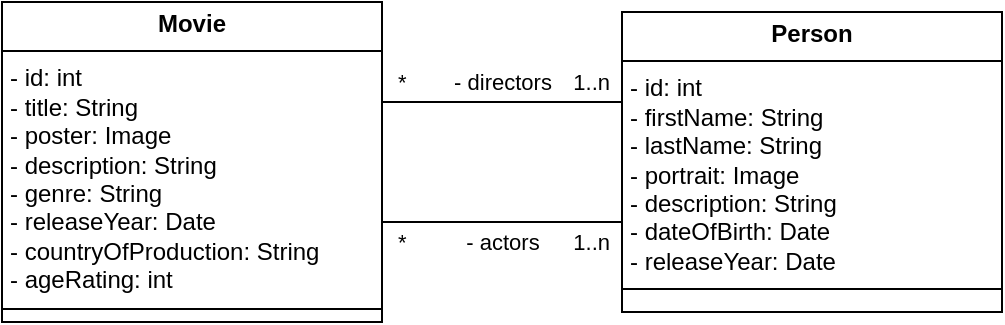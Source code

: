 <mxfile version="27.0.9">
  <diagram name="Page-1" id="mPRS2LSYTp-3yB5t3_2v">
    <mxGraphModel dx="677" dy="448" grid="0" gridSize="10" guides="1" tooltips="1" connect="1" arrows="1" fold="1" page="1" pageScale="1" pageWidth="827" pageHeight="1169" math="0" shadow="0">
      <root>
        <mxCell id="0" />
        <mxCell id="1" parent="0" />
        <mxCell id="gEqkEuhPKTjkz4cQfdiY-14" style="edgeStyle=orthogonalEdgeStyle;rounded=0;orthogonalLoop=1;jettySize=auto;html=1;endArrow=none;startFill=0;" edge="1" parent="1" source="gEqkEuhPKTjkz4cQfdiY-1" target="gEqkEuhPKTjkz4cQfdiY-2">
          <mxGeometry relative="1" as="geometry">
            <Array as="points">
              <mxPoint x="390" y="230" />
              <mxPoint x="390" y="230" />
            </Array>
          </mxGeometry>
        </mxCell>
        <mxCell id="gEqkEuhPKTjkz4cQfdiY-17" value="- directors" style="edgeLabel;html=1;align=center;verticalAlign=middle;resizable=0;points=[];" vertex="1" connectable="0" parent="gEqkEuhPKTjkz4cQfdiY-14">
          <mxGeometry y="10" relative="1" as="geometry">
            <mxPoint as="offset" />
          </mxGeometry>
        </mxCell>
        <mxCell id="gEqkEuhPKTjkz4cQfdiY-21" value="1..n" style="edgeLabel;html=1;align=right;verticalAlign=middle;resizable=0;points=[];" vertex="1" connectable="0" parent="gEqkEuhPKTjkz4cQfdiY-14">
          <mxGeometry x="0.9" y="10" relative="1" as="geometry">
            <mxPoint as="offset" />
          </mxGeometry>
        </mxCell>
        <mxCell id="gEqkEuhPKTjkz4cQfdiY-22" value="*" style="edgeLabel;html=1;align=left;verticalAlign=middle;resizable=0;points=[];" vertex="1" connectable="0" parent="gEqkEuhPKTjkz4cQfdiY-14">
          <mxGeometry x="-0.9" y="10" relative="1" as="geometry">
            <mxPoint as="offset" />
          </mxGeometry>
        </mxCell>
        <mxCell id="gEqkEuhPKTjkz4cQfdiY-15" style="edgeStyle=orthogonalEdgeStyle;rounded=0;orthogonalLoop=1;jettySize=auto;html=1;endArrow=none;startFill=0;" edge="1" parent="1" source="gEqkEuhPKTjkz4cQfdiY-1" target="gEqkEuhPKTjkz4cQfdiY-2">
          <mxGeometry relative="1" as="geometry">
            <Array as="points">
              <mxPoint x="380" y="290" />
              <mxPoint x="380" y="290" />
            </Array>
          </mxGeometry>
        </mxCell>
        <mxCell id="gEqkEuhPKTjkz4cQfdiY-18" value="- actors" style="edgeLabel;html=1;align=center;verticalAlign=middle;resizable=0;points=[];" vertex="1" connectable="0" parent="gEqkEuhPKTjkz4cQfdiY-15">
          <mxGeometry y="-10" relative="1" as="geometry">
            <mxPoint as="offset" />
          </mxGeometry>
        </mxCell>
        <mxCell id="gEqkEuhPKTjkz4cQfdiY-19" value="*" style="edgeLabel;html=1;align=left;verticalAlign=middle;resizable=0;points=[];" vertex="1" connectable="0" parent="gEqkEuhPKTjkz4cQfdiY-15">
          <mxGeometry x="-0.9" y="-10" relative="1" as="geometry">
            <mxPoint as="offset" />
          </mxGeometry>
        </mxCell>
        <mxCell id="gEqkEuhPKTjkz4cQfdiY-20" value="1..n" style="edgeLabel;html=1;align=right;verticalAlign=middle;resizable=0;points=[];" vertex="1" connectable="0" parent="gEqkEuhPKTjkz4cQfdiY-15">
          <mxGeometry x="0.9" y="-10" relative="1" as="geometry">
            <mxPoint as="offset" />
          </mxGeometry>
        </mxCell>
        <mxCell id="gEqkEuhPKTjkz4cQfdiY-1" value="&lt;p style=&quot;margin:0px;margin-top:4px;text-align:center;&quot;&gt;&lt;b&gt;Movie&lt;/b&gt;&lt;/p&gt;&lt;hr size=&quot;1&quot; style=&quot;border-style:solid;&quot;&gt;&lt;p style=&quot;margin:0px;margin-left:4px;&quot;&gt;- id: int&lt;/p&gt;&lt;p style=&quot;margin:0px;margin-left:4px;&quot;&gt;- title: String&lt;/p&gt;&lt;p style=&quot;margin:0px;margin-left:4px;&quot;&gt;- poster: Image&lt;/p&gt;&lt;p style=&quot;margin:0px;margin-left:4px;&quot;&gt;- description: String&lt;/p&gt;&lt;p style=&quot;margin:0px;margin-left:4px;&quot;&gt;- genre: String&lt;/p&gt;&lt;p style=&quot;margin:0px;margin-left:4px;&quot;&gt;- releaseYear: Date&lt;/p&gt;&lt;p style=&quot;margin:0px;margin-left:4px;&quot;&gt;- countryOfProduction: String&lt;/p&gt;&lt;p style=&quot;margin:0px;margin-left:4px;&quot;&gt;- ageRating: int&lt;/p&gt;&lt;hr size=&quot;1&quot; style=&quot;border-style:solid;&quot;&gt;&lt;p style=&quot;margin:0px;margin-left:4px;&quot;&gt;&lt;br&gt;&lt;/p&gt;" style="verticalAlign=top;align=left;overflow=fill;html=1;whiteSpace=wrap;" vertex="1" parent="1">
          <mxGeometry x="130" y="180" width="190" height="160" as="geometry" />
        </mxCell>
        <mxCell id="gEqkEuhPKTjkz4cQfdiY-2" value="&lt;p style=&quot;margin:0px;margin-top:4px;text-align:center;&quot;&gt;&lt;b&gt;Person&lt;/b&gt;&lt;/p&gt;&lt;hr size=&quot;1&quot; style=&quot;border-style:solid;&quot;&gt;&lt;p style=&quot;margin:0px;margin-left:4px;&quot;&gt;- id: int&lt;/p&gt;&lt;p style=&quot;margin:0px;margin-left:4px;&quot;&gt;- firstName: String&lt;/p&gt;&lt;p style=&quot;margin:0px;margin-left:4px;&quot;&gt;- lastName: String&lt;/p&gt;&lt;p style=&quot;margin:0px;margin-left:4px;&quot;&gt;- portrait: Image&lt;/p&gt;&lt;p style=&quot;margin:0px;margin-left:4px;&quot;&gt;- description: String&lt;/p&gt;&lt;p style=&quot;margin:0px;margin-left:4px;&quot;&gt;- dateOfBirth: Date&lt;/p&gt;&lt;p style=&quot;margin:0px;margin-left:4px;&quot;&gt;- releaseYear: Date&lt;/p&gt;&lt;hr size=&quot;1&quot; style=&quot;border-style:solid;&quot;&gt;&lt;p style=&quot;margin:0px;margin-left:4px;&quot;&gt;&lt;br&gt;&lt;/p&gt;" style="verticalAlign=top;align=left;overflow=fill;html=1;whiteSpace=wrap;" vertex="1" parent="1">
          <mxGeometry x="440" y="185" width="190" height="150" as="geometry" />
        </mxCell>
      </root>
    </mxGraphModel>
  </diagram>
</mxfile>

